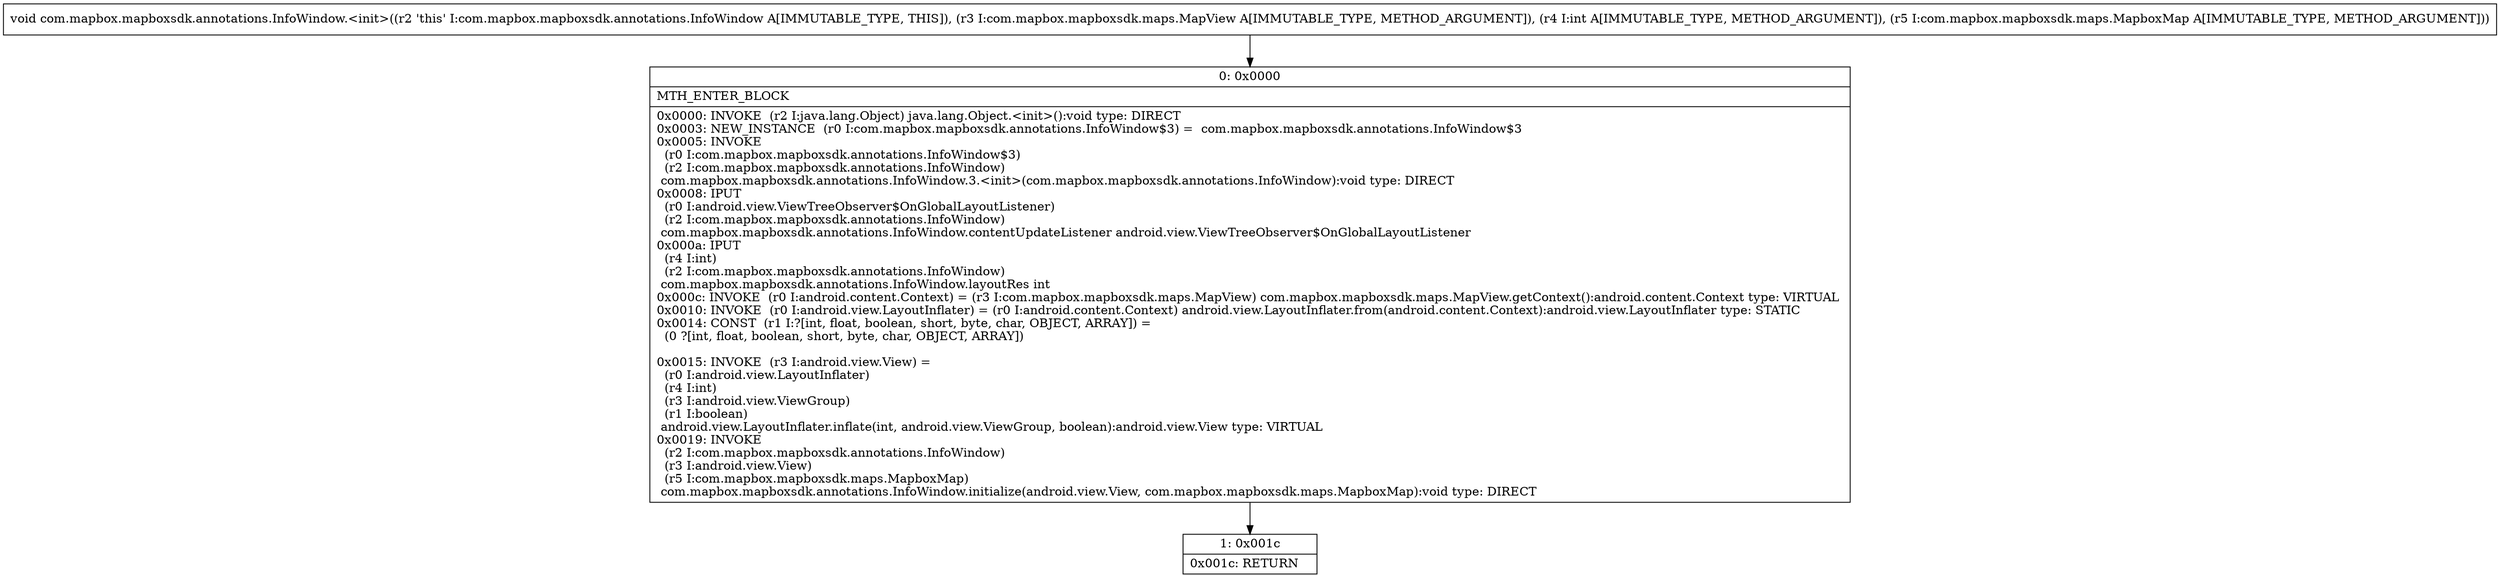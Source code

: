 digraph "CFG forcom.mapbox.mapboxsdk.annotations.InfoWindow.\<init\>(Lcom\/mapbox\/mapboxsdk\/maps\/MapView;ILcom\/mapbox\/mapboxsdk\/maps\/MapboxMap;)V" {
Node_0 [shape=record,label="{0\:\ 0x0000|MTH_ENTER_BLOCK\l|0x0000: INVOKE  (r2 I:java.lang.Object) java.lang.Object.\<init\>():void type: DIRECT \l0x0003: NEW_INSTANCE  (r0 I:com.mapbox.mapboxsdk.annotations.InfoWindow$3) =  com.mapbox.mapboxsdk.annotations.InfoWindow$3 \l0x0005: INVOKE  \l  (r0 I:com.mapbox.mapboxsdk.annotations.InfoWindow$3)\l  (r2 I:com.mapbox.mapboxsdk.annotations.InfoWindow)\l com.mapbox.mapboxsdk.annotations.InfoWindow.3.\<init\>(com.mapbox.mapboxsdk.annotations.InfoWindow):void type: DIRECT \l0x0008: IPUT  \l  (r0 I:android.view.ViewTreeObserver$OnGlobalLayoutListener)\l  (r2 I:com.mapbox.mapboxsdk.annotations.InfoWindow)\l com.mapbox.mapboxsdk.annotations.InfoWindow.contentUpdateListener android.view.ViewTreeObserver$OnGlobalLayoutListener \l0x000a: IPUT  \l  (r4 I:int)\l  (r2 I:com.mapbox.mapboxsdk.annotations.InfoWindow)\l com.mapbox.mapboxsdk.annotations.InfoWindow.layoutRes int \l0x000c: INVOKE  (r0 I:android.content.Context) = (r3 I:com.mapbox.mapboxsdk.maps.MapView) com.mapbox.mapboxsdk.maps.MapView.getContext():android.content.Context type: VIRTUAL \l0x0010: INVOKE  (r0 I:android.view.LayoutInflater) = (r0 I:android.content.Context) android.view.LayoutInflater.from(android.content.Context):android.view.LayoutInflater type: STATIC \l0x0014: CONST  (r1 I:?[int, float, boolean, short, byte, char, OBJECT, ARRAY]) = \l  (0 ?[int, float, boolean, short, byte, char, OBJECT, ARRAY])\l \l0x0015: INVOKE  (r3 I:android.view.View) = \l  (r0 I:android.view.LayoutInflater)\l  (r4 I:int)\l  (r3 I:android.view.ViewGroup)\l  (r1 I:boolean)\l android.view.LayoutInflater.inflate(int, android.view.ViewGroup, boolean):android.view.View type: VIRTUAL \l0x0019: INVOKE  \l  (r2 I:com.mapbox.mapboxsdk.annotations.InfoWindow)\l  (r3 I:android.view.View)\l  (r5 I:com.mapbox.mapboxsdk.maps.MapboxMap)\l com.mapbox.mapboxsdk.annotations.InfoWindow.initialize(android.view.View, com.mapbox.mapboxsdk.maps.MapboxMap):void type: DIRECT \l}"];
Node_1 [shape=record,label="{1\:\ 0x001c|0x001c: RETURN   \l}"];
MethodNode[shape=record,label="{void com.mapbox.mapboxsdk.annotations.InfoWindow.\<init\>((r2 'this' I:com.mapbox.mapboxsdk.annotations.InfoWindow A[IMMUTABLE_TYPE, THIS]), (r3 I:com.mapbox.mapboxsdk.maps.MapView A[IMMUTABLE_TYPE, METHOD_ARGUMENT]), (r4 I:int A[IMMUTABLE_TYPE, METHOD_ARGUMENT]), (r5 I:com.mapbox.mapboxsdk.maps.MapboxMap A[IMMUTABLE_TYPE, METHOD_ARGUMENT])) }"];
MethodNode -> Node_0;
Node_0 -> Node_1;
}

